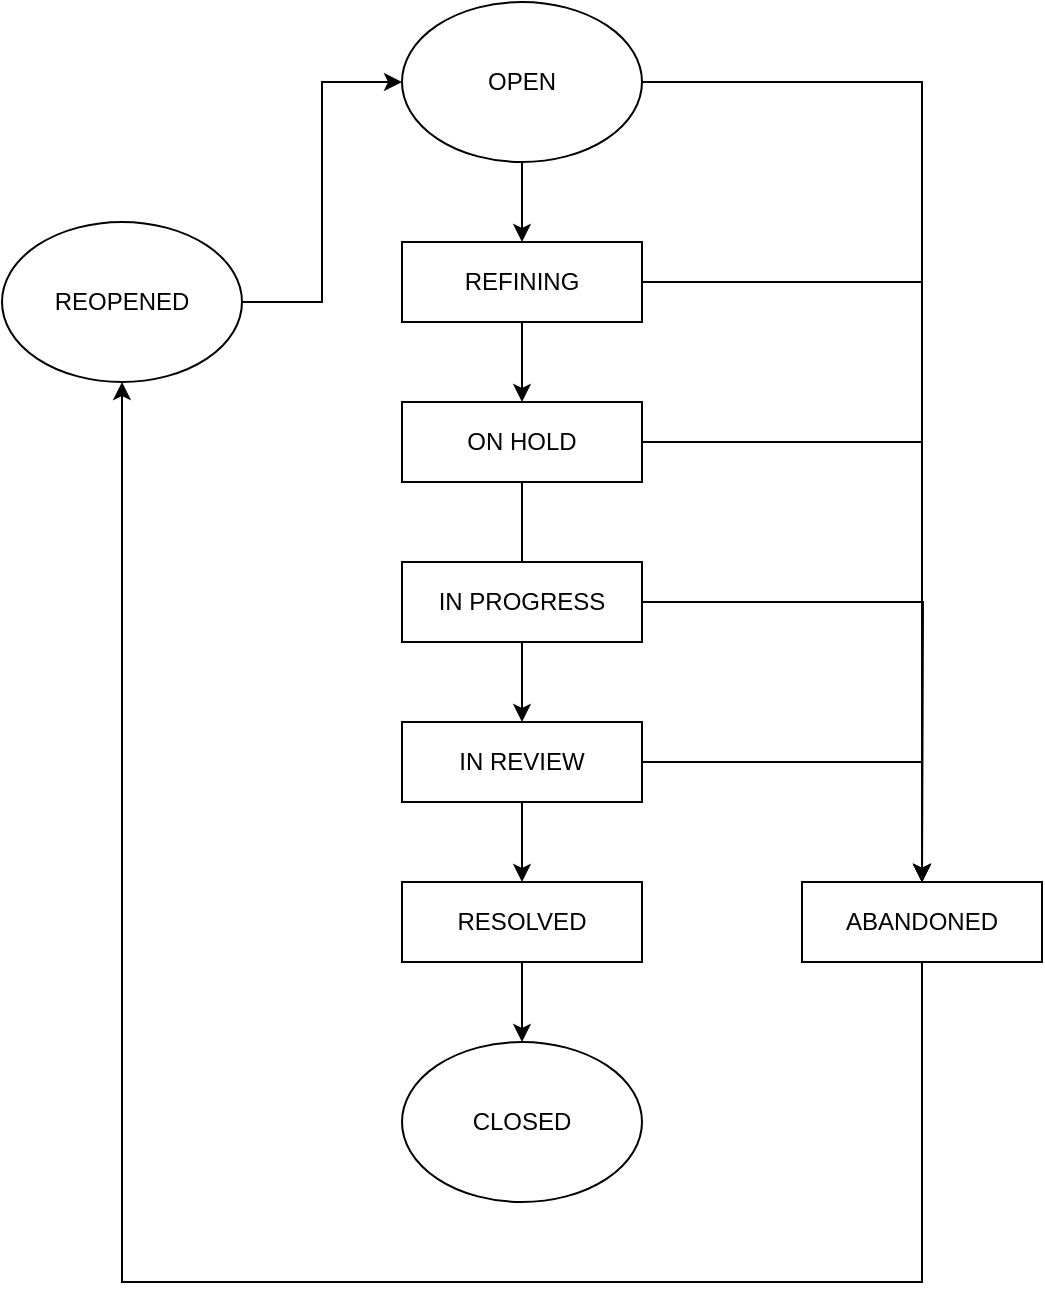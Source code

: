 <mxfile version="25.0.1">
  <diagram name="Page-1" id="DxvaLPPJRBRpfvUQAXJG">
    <mxGraphModel dx="1412" dy="733" grid="1" gridSize="10" guides="1" tooltips="1" connect="1" arrows="1" fold="1" page="1" pageScale="1" pageWidth="827" pageHeight="1169" math="0" shadow="0">
      <root>
        <mxCell id="0" />
        <mxCell id="1" parent="0" />
        <mxCell id="_p4WkPJnLGYLwfMs8fxd-3" value="" style="edgeStyle=orthogonalEdgeStyle;rounded=0;orthogonalLoop=1;jettySize=auto;html=1;" edge="1" parent="1" source="_p4WkPJnLGYLwfMs8fxd-1" target="_p4WkPJnLGYLwfMs8fxd-2">
          <mxGeometry relative="1" as="geometry" />
        </mxCell>
        <mxCell id="_p4WkPJnLGYLwfMs8fxd-23" style="edgeStyle=orthogonalEdgeStyle;rounded=0;orthogonalLoop=1;jettySize=auto;html=1;exitX=1;exitY=0.5;exitDx=0;exitDy=0;entryX=0.5;entryY=0;entryDx=0;entryDy=0;" edge="1" parent="1" source="_p4WkPJnLGYLwfMs8fxd-1" target="_p4WkPJnLGYLwfMs8fxd-22">
          <mxGeometry relative="1" as="geometry" />
        </mxCell>
        <mxCell id="_p4WkPJnLGYLwfMs8fxd-29" value="" style="edgeStyle=orthogonalEdgeStyle;rounded=0;orthogonalLoop=1;jettySize=auto;html=1;entryX=0;entryY=0.5;entryDx=0;entryDy=0;exitX=1;exitY=0.5;exitDx=0;exitDy=0;" edge="1" parent="1" source="_p4WkPJnLGYLwfMs8fxd-28" target="_p4WkPJnLGYLwfMs8fxd-1">
          <mxGeometry relative="1" as="geometry" />
        </mxCell>
        <mxCell id="_p4WkPJnLGYLwfMs8fxd-1" value="OPEN" style="ellipse;whiteSpace=wrap;html=1;" vertex="1" parent="1">
          <mxGeometry x="240" y="40" width="120" height="80" as="geometry" />
        </mxCell>
        <mxCell id="_p4WkPJnLGYLwfMs8fxd-4" style="edgeStyle=orthogonalEdgeStyle;rounded=0;orthogonalLoop=1;jettySize=auto;html=1;exitX=0.5;exitY=1;exitDx=0;exitDy=0;entryX=0.5;entryY=0;entryDx=0;entryDy=0;" edge="1" parent="1" source="_p4WkPJnLGYLwfMs8fxd-2" target="_p4WkPJnLGYLwfMs8fxd-5">
          <mxGeometry relative="1" as="geometry">
            <mxPoint x="300" y="290" as="targetPoint" />
          </mxGeometry>
        </mxCell>
        <mxCell id="_p4WkPJnLGYLwfMs8fxd-24" style="edgeStyle=orthogonalEdgeStyle;rounded=0;orthogonalLoop=1;jettySize=auto;html=1;exitX=1;exitY=0.5;exitDx=0;exitDy=0;entryX=0.5;entryY=0;entryDx=0;entryDy=0;" edge="1" parent="1" source="_p4WkPJnLGYLwfMs8fxd-2" target="_p4WkPJnLGYLwfMs8fxd-22">
          <mxGeometry relative="1" as="geometry" />
        </mxCell>
        <mxCell id="_p4WkPJnLGYLwfMs8fxd-2" value="REFINING" style="whiteSpace=wrap;html=1;" vertex="1" parent="1">
          <mxGeometry x="240" y="160" width="120" height="40" as="geometry" />
        </mxCell>
        <mxCell id="_p4WkPJnLGYLwfMs8fxd-7" style="edgeStyle=orthogonalEdgeStyle;rounded=0;orthogonalLoop=1;jettySize=auto;html=1;exitX=0.5;exitY=1;exitDx=0;exitDy=0;" edge="1" parent="1" source="_p4WkPJnLGYLwfMs8fxd-5">
          <mxGeometry relative="1" as="geometry">
            <mxPoint x="300" y="400" as="targetPoint" />
          </mxGeometry>
        </mxCell>
        <mxCell id="_p4WkPJnLGYLwfMs8fxd-25" style="edgeStyle=orthogonalEdgeStyle;rounded=0;orthogonalLoop=1;jettySize=auto;html=1;exitX=1;exitY=0.5;exitDx=0;exitDy=0;entryX=0.5;entryY=0;entryDx=0;entryDy=0;" edge="1" parent="1" source="_p4WkPJnLGYLwfMs8fxd-5" target="_p4WkPJnLGYLwfMs8fxd-22">
          <mxGeometry relative="1" as="geometry">
            <mxPoint x="500" y="470" as="targetPoint" />
          </mxGeometry>
        </mxCell>
        <mxCell id="_p4WkPJnLGYLwfMs8fxd-5" value="ON HOLD" style="whiteSpace=wrap;html=1;" vertex="1" parent="1">
          <mxGeometry x="240" y="240" width="120" height="40" as="geometry" />
        </mxCell>
        <mxCell id="_p4WkPJnLGYLwfMs8fxd-26" style="edgeStyle=orthogonalEdgeStyle;rounded=0;orthogonalLoop=1;jettySize=auto;html=1;exitX=1;exitY=0.5;exitDx=0;exitDy=0;" edge="1" parent="1" source="_p4WkPJnLGYLwfMs8fxd-8">
          <mxGeometry relative="1" as="geometry">
            <mxPoint x="500" y="480" as="targetPoint" />
          </mxGeometry>
        </mxCell>
        <mxCell id="_p4WkPJnLGYLwfMs8fxd-8" value="IN PROGRESS" style="whiteSpace=wrap;html=1;" vertex="1" parent="1">
          <mxGeometry x="240" y="320" width="120" height="40" as="geometry" />
        </mxCell>
        <mxCell id="_p4WkPJnLGYLwfMs8fxd-9" style="edgeStyle=orthogonalEdgeStyle;rounded=0;orthogonalLoop=1;jettySize=auto;html=1;exitX=0.5;exitY=1;exitDx=0;exitDy=0;" edge="1" parent="1" source="_p4WkPJnLGYLwfMs8fxd-5" target="_p4WkPJnLGYLwfMs8fxd-5">
          <mxGeometry relative="1" as="geometry" />
        </mxCell>
        <mxCell id="_p4WkPJnLGYLwfMs8fxd-13" value="" style="edgeStyle=orthogonalEdgeStyle;rounded=0;orthogonalLoop=1;jettySize=auto;html=1;" edge="1" parent="1" source="_p4WkPJnLGYLwfMs8fxd-10" target="_p4WkPJnLGYLwfMs8fxd-12">
          <mxGeometry relative="1" as="geometry" />
        </mxCell>
        <mxCell id="_p4WkPJnLGYLwfMs8fxd-27" style="edgeStyle=orthogonalEdgeStyle;rounded=0;orthogonalLoop=1;jettySize=auto;html=1;exitX=1;exitY=0.5;exitDx=0;exitDy=0;entryX=0.5;entryY=0;entryDx=0;entryDy=0;" edge="1" parent="1" source="_p4WkPJnLGYLwfMs8fxd-10" target="_p4WkPJnLGYLwfMs8fxd-22">
          <mxGeometry relative="1" as="geometry" />
        </mxCell>
        <mxCell id="_p4WkPJnLGYLwfMs8fxd-10" value="IN REVIEW" style="whiteSpace=wrap;html=1;" vertex="1" parent="1">
          <mxGeometry x="240" y="400" width="120" height="40" as="geometry" />
        </mxCell>
        <mxCell id="_p4WkPJnLGYLwfMs8fxd-19" value="" style="edgeStyle=orthogonalEdgeStyle;rounded=0;orthogonalLoop=1;jettySize=auto;html=1;entryX=0.5;entryY=0;entryDx=0;entryDy=0;" edge="1" parent="1" source="_p4WkPJnLGYLwfMs8fxd-12" target="_p4WkPJnLGYLwfMs8fxd-21">
          <mxGeometry relative="1" as="geometry">
            <mxPoint x="300" y="580" as="targetPoint" />
          </mxGeometry>
        </mxCell>
        <mxCell id="_p4WkPJnLGYLwfMs8fxd-12" value="RESOLVED" style="whiteSpace=wrap;html=1;" vertex="1" parent="1">
          <mxGeometry x="240" y="480" width="120" height="40" as="geometry" />
        </mxCell>
        <mxCell id="_p4WkPJnLGYLwfMs8fxd-21" value="CLOSED" style="ellipse;whiteSpace=wrap;html=1;" vertex="1" parent="1">
          <mxGeometry x="240" y="560" width="120" height="80" as="geometry" />
        </mxCell>
        <mxCell id="_p4WkPJnLGYLwfMs8fxd-30" style="edgeStyle=orthogonalEdgeStyle;rounded=0;orthogonalLoop=1;jettySize=auto;html=1;exitX=0.5;exitY=1;exitDx=0;exitDy=0;entryX=0.5;entryY=1;entryDx=0;entryDy=0;" edge="1" parent="1" source="_p4WkPJnLGYLwfMs8fxd-22" target="_p4WkPJnLGYLwfMs8fxd-28">
          <mxGeometry relative="1" as="geometry">
            <Array as="points">
              <mxPoint x="500" y="680" />
              <mxPoint x="100" y="680" />
            </Array>
          </mxGeometry>
        </mxCell>
        <mxCell id="_p4WkPJnLGYLwfMs8fxd-22" value="ABANDONED" style="whiteSpace=wrap;html=1;" vertex="1" parent="1">
          <mxGeometry x="440" y="480" width="120" height="40" as="geometry" />
        </mxCell>
        <mxCell id="_p4WkPJnLGYLwfMs8fxd-28" value="REOPENED" style="ellipse;whiteSpace=wrap;html=1;" vertex="1" parent="1">
          <mxGeometry x="40" y="150" width="120" height="80" as="geometry" />
        </mxCell>
      </root>
    </mxGraphModel>
  </diagram>
</mxfile>
